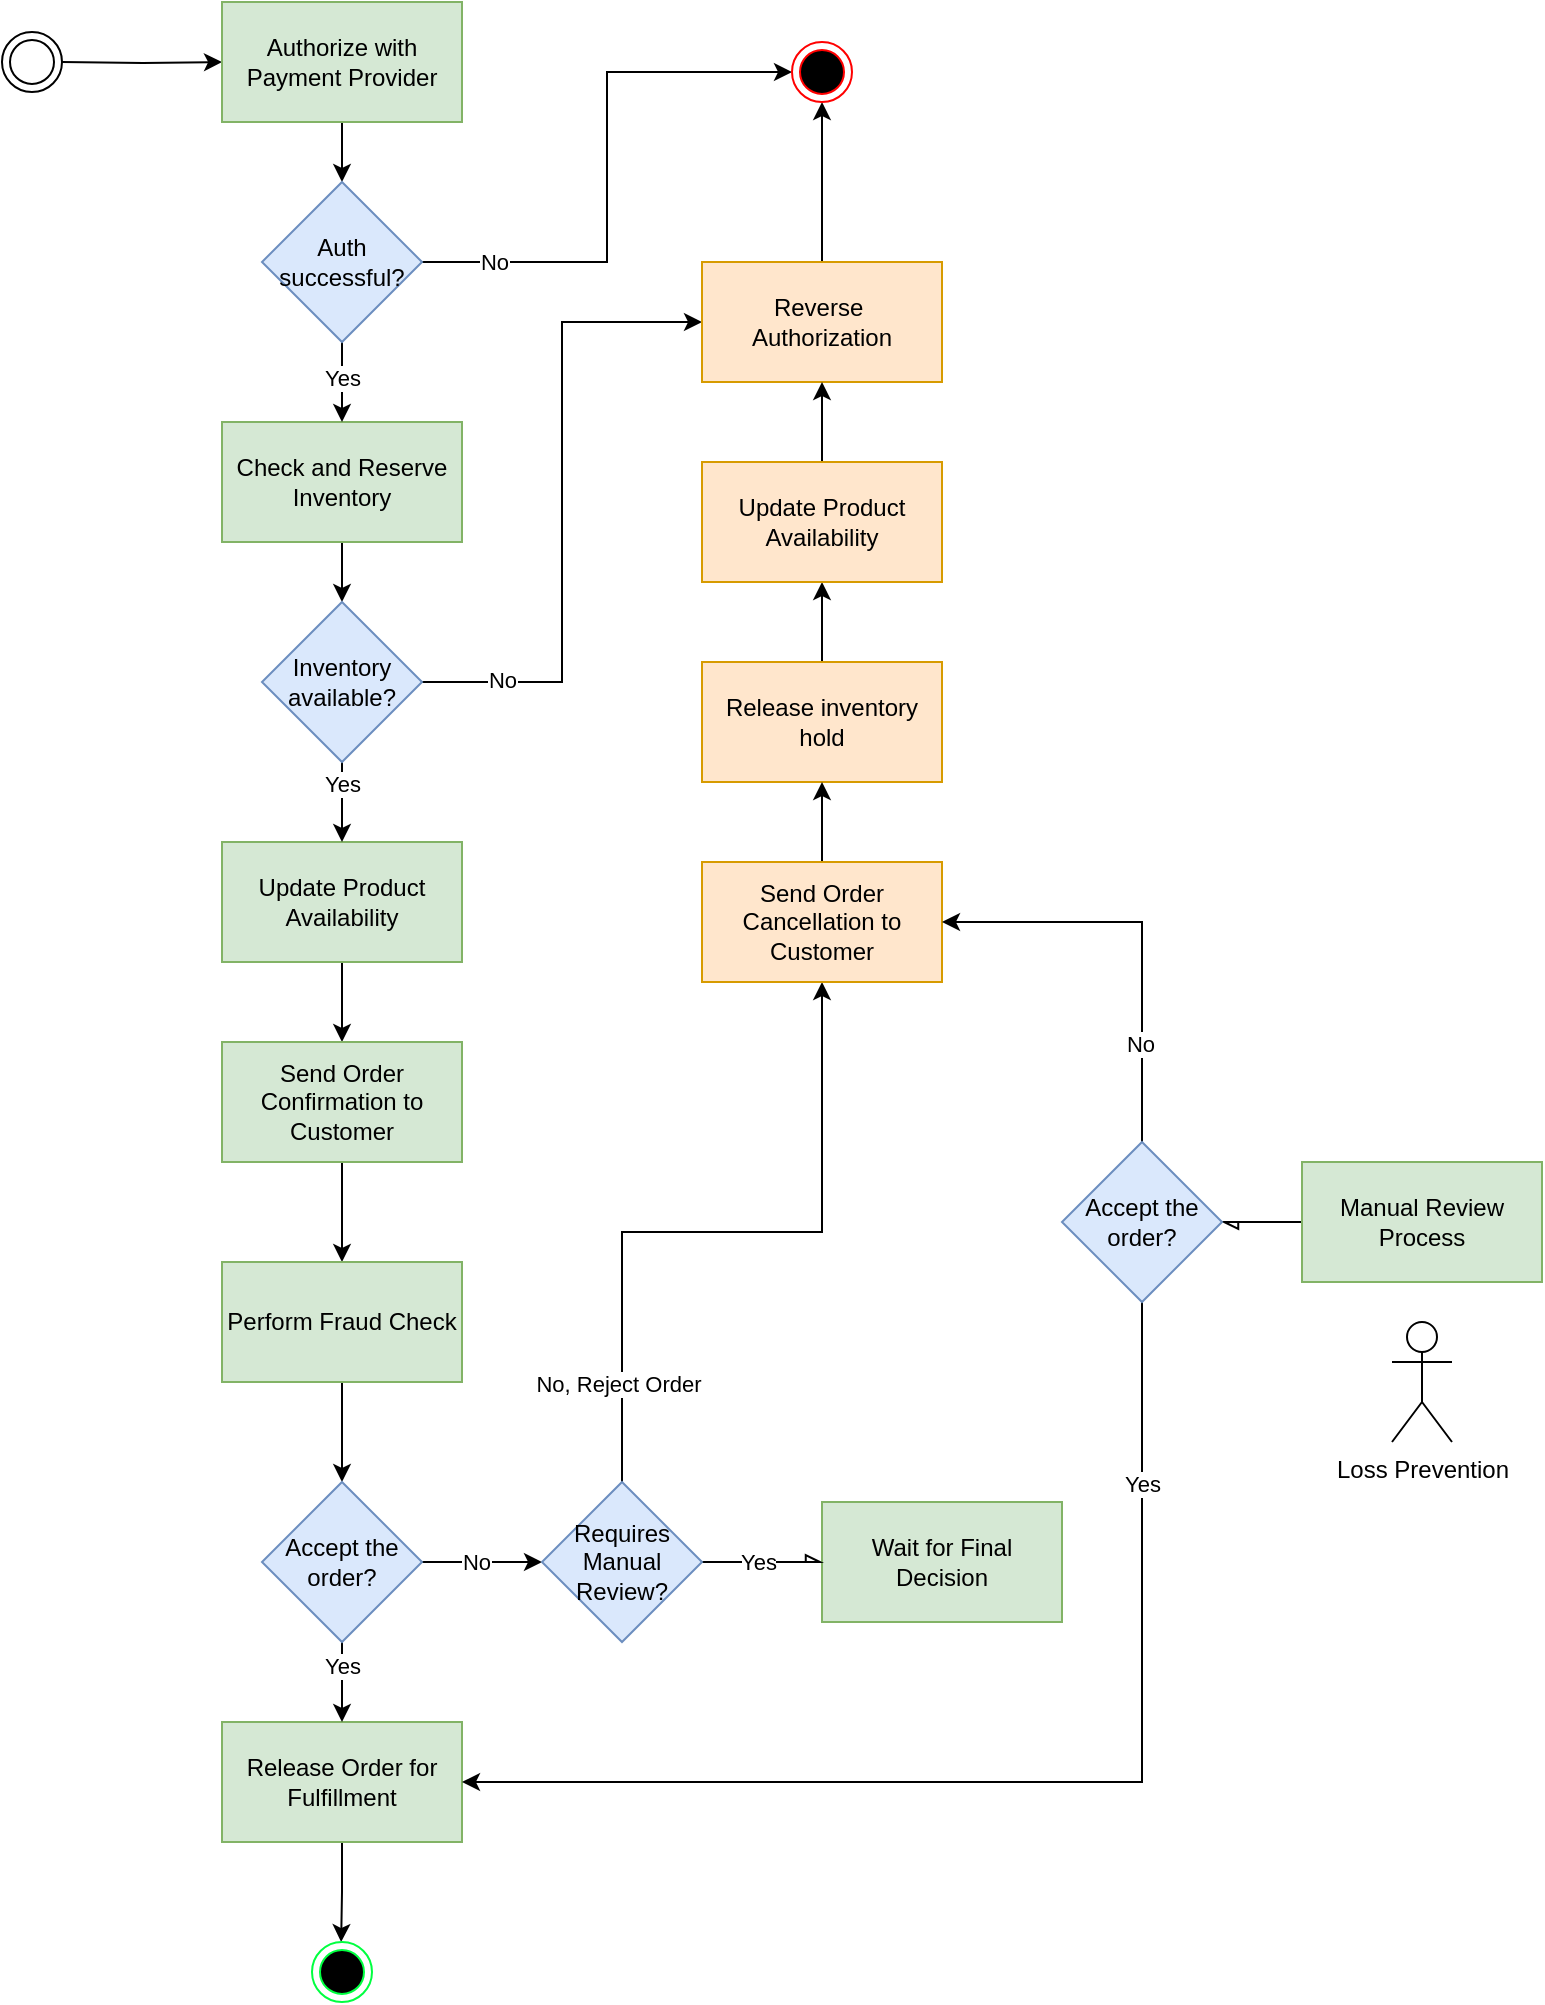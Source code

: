 <mxfile version="26.2.14">
  <diagram name="Page-1" id="Vj3m_5ih5yy2Hbi58xBz">
    <mxGraphModel dx="953" dy="1589" grid="1" gridSize="10" guides="1" tooltips="1" connect="1" arrows="1" fold="1" page="1" pageScale="1" pageWidth="850" pageHeight="1100" math="0" shadow="0">
      <root>
        <mxCell id="0" />
        <mxCell id="1" parent="0" />
        <mxCell id="iplLW6rDe4Sud-mIpLHP-9" style="edgeStyle=orthogonalEdgeStyle;rounded=0;orthogonalLoop=1;jettySize=auto;html=1;exitX=1;exitY=0.5;exitDx=0;exitDy=0;entryX=0;entryY=0.5;entryDx=0;entryDy=0;" edge="1" parent="1" target="iplLW6rDe4Sud-mIpLHP-2">
          <mxGeometry relative="1" as="geometry">
            <mxPoint x="60" y="90" as="sourcePoint" />
          </mxGeometry>
        </mxCell>
        <mxCell id="iplLW6rDe4Sud-mIpLHP-12" style="edgeStyle=orthogonalEdgeStyle;rounded=0;orthogonalLoop=1;jettySize=auto;html=1;exitX=0.5;exitY=1;exitDx=0;exitDy=0;entryX=0.5;entryY=0;entryDx=0;entryDy=0;" edge="1" parent="1" source="iplLW6rDe4Sud-mIpLHP-2" target="iplLW6rDe4Sud-mIpLHP-10">
          <mxGeometry relative="1" as="geometry" />
        </mxCell>
        <mxCell id="iplLW6rDe4Sud-mIpLHP-2" value="Authorize with Payment Provider" style="rounded=0;whiteSpace=wrap;html=1;fillColor=#d5e8d4;strokeColor=#82b366;" vertex="1" parent="1">
          <mxGeometry x="140" y="60" width="120" height="60" as="geometry" />
        </mxCell>
        <mxCell id="iplLW6rDe4Sud-mIpLHP-19" style="edgeStyle=orthogonalEdgeStyle;rounded=0;orthogonalLoop=1;jettySize=auto;html=1;exitX=0.5;exitY=1;exitDx=0;exitDy=0;entryX=0.5;entryY=0;entryDx=0;entryDy=0;" edge="1" parent="1" source="iplLW6rDe4Sud-mIpLHP-3" target="iplLW6rDe4Sud-mIpLHP-16">
          <mxGeometry relative="1" as="geometry" />
        </mxCell>
        <mxCell id="iplLW6rDe4Sud-mIpLHP-3" value="Check and Reserve Inventory" style="rounded=0;whiteSpace=wrap;html=1;fillColor=#d5e8d4;strokeColor=#82b366;" vertex="1" parent="1">
          <mxGeometry x="140" y="270" width="120" height="60" as="geometry" />
        </mxCell>
        <mxCell id="iplLW6rDe4Sud-mIpLHP-14" style="edgeStyle=orthogonalEdgeStyle;rounded=0;orthogonalLoop=1;jettySize=auto;html=1;exitX=0.5;exitY=1;exitDx=0;exitDy=0;" edge="1" parent="1" source="iplLW6rDe4Sud-mIpLHP-4" target="iplLW6rDe4Sud-mIpLHP-5">
          <mxGeometry relative="1" as="geometry" />
        </mxCell>
        <mxCell id="iplLW6rDe4Sud-mIpLHP-4" value="Update Product Availability" style="rounded=0;whiteSpace=wrap;html=1;fillColor=#d5e8d4;strokeColor=#82b366;" vertex="1" parent="1">
          <mxGeometry x="140" y="480" width="120" height="60" as="geometry" />
        </mxCell>
        <mxCell id="iplLW6rDe4Sud-mIpLHP-15" style="edgeStyle=orthogonalEdgeStyle;rounded=0;orthogonalLoop=1;jettySize=auto;html=1;exitX=0.5;exitY=1;exitDx=0;exitDy=0;entryX=0.5;entryY=0;entryDx=0;entryDy=0;" edge="1" parent="1" source="iplLW6rDe4Sud-mIpLHP-5" target="iplLW6rDe4Sud-mIpLHP-7">
          <mxGeometry relative="1" as="geometry" />
        </mxCell>
        <mxCell id="iplLW6rDe4Sud-mIpLHP-5" value="Send Order Confirmation to Customer" style="rounded=0;whiteSpace=wrap;html=1;fillColor=#d5e8d4;strokeColor=#82b366;" vertex="1" parent="1">
          <mxGeometry x="140" y="580" width="120" height="60" as="geometry" />
        </mxCell>
        <mxCell id="iplLW6rDe4Sud-mIpLHP-26" style="edgeStyle=orthogonalEdgeStyle;rounded=0;orthogonalLoop=1;jettySize=auto;html=1;exitX=0.5;exitY=1;exitDx=0;exitDy=0;entryX=0.5;entryY=0;entryDx=0;entryDy=0;" edge="1" parent="1" source="iplLW6rDe4Sud-mIpLHP-7" target="iplLW6rDe4Sud-mIpLHP-24">
          <mxGeometry relative="1" as="geometry" />
        </mxCell>
        <mxCell id="iplLW6rDe4Sud-mIpLHP-7" value="Perform Fraud Check" style="rounded=0;whiteSpace=wrap;html=1;fillColor=#d5e8d4;strokeColor=#82b366;" vertex="1" parent="1">
          <mxGeometry x="140" y="690" width="120" height="60" as="geometry" />
        </mxCell>
        <mxCell id="iplLW6rDe4Sud-mIpLHP-40" style="edgeStyle=orthogonalEdgeStyle;rounded=0;orthogonalLoop=1;jettySize=auto;html=1;exitX=0.5;exitY=1;exitDx=0;exitDy=0;" edge="1" parent="1" source="iplLW6rDe4Sud-mIpLHP-8">
          <mxGeometry relative="1" as="geometry">
            <mxPoint x="199.571" y="1030" as="targetPoint" />
          </mxGeometry>
        </mxCell>
        <mxCell id="iplLW6rDe4Sud-mIpLHP-8" value="Release Order for Fulfillment" style="rounded=0;whiteSpace=wrap;html=1;fillColor=#d5e8d4;strokeColor=#82b366;" vertex="1" parent="1">
          <mxGeometry x="140" y="920" width="120" height="60" as="geometry" />
        </mxCell>
        <mxCell id="iplLW6rDe4Sud-mIpLHP-11" style="edgeStyle=orthogonalEdgeStyle;rounded=0;orthogonalLoop=1;jettySize=auto;html=1;exitX=0.5;exitY=1;exitDx=0;exitDy=0;" edge="1" parent="1" source="iplLW6rDe4Sud-mIpLHP-10" target="iplLW6rDe4Sud-mIpLHP-3">
          <mxGeometry relative="1" as="geometry" />
        </mxCell>
        <mxCell id="iplLW6rDe4Sud-mIpLHP-65" value="Yes" style="edgeLabel;html=1;align=center;verticalAlign=middle;resizable=0;points=[];" vertex="1" connectable="0" parent="iplLW6rDe4Sud-mIpLHP-11">
          <mxGeometry x="-0.124" relative="1" as="geometry">
            <mxPoint as="offset" />
          </mxGeometry>
        </mxCell>
        <mxCell id="iplLW6rDe4Sud-mIpLHP-63" style="edgeStyle=orthogonalEdgeStyle;rounded=0;orthogonalLoop=1;jettySize=auto;html=1;exitX=1;exitY=0.5;exitDx=0;exitDy=0;entryX=0;entryY=0.5;entryDx=0;entryDy=0;" edge="1" parent="1" source="iplLW6rDe4Sud-mIpLHP-10" target="iplLW6rDe4Sud-mIpLHP-56">
          <mxGeometry relative="1" as="geometry" />
        </mxCell>
        <mxCell id="iplLW6rDe4Sud-mIpLHP-64" value="No" style="edgeLabel;html=1;align=center;verticalAlign=middle;resizable=0;points=[];" vertex="1" connectable="0" parent="iplLW6rDe4Sud-mIpLHP-63">
          <mxGeometry x="-0.747" y="4" relative="1" as="geometry">
            <mxPoint y="4" as="offset" />
          </mxGeometry>
        </mxCell>
        <mxCell id="iplLW6rDe4Sud-mIpLHP-10" value="Auth successful?" style="rhombus;whiteSpace=wrap;html=1;fillColor=#dae8fc;strokeColor=#6c8ebf;" vertex="1" parent="1">
          <mxGeometry x="160" y="150" width="80" height="80" as="geometry" />
        </mxCell>
        <mxCell id="iplLW6rDe4Sud-mIpLHP-17" style="edgeStyle=orthogonalEdgeStyle;rounded=0;orthogonalLoop=1;jettySize=auto;html=1;exitX=0.5;exitY=1;exitDx=0;exitDy=0;" edge="1" parent="1" source="iplLW6rDe4Sud-mIpLHP-16" target="iplLW6rDe4Sud-mIpLHP-4">
          <mxGeometry relative="1" as="geometry" />
        </mxCell>
        <mxCell id="iplLW6rDe4Sud-mIpLHP-62" value="Yes" style="edgeLabel;html=1;align=center;verticalAlign=middle;resizable=0;points=[];" vertex="1" connectable="0" parent="iplLW6rDe4Sud-mIpLHP-17">
          <mxGeometry x="-0.519" y="-3" relative="1" as="geometry">
            <mxPoint x="3" y="1" as="offset" />
          </mxGeometry>
        </mxCell>
        <mxCell id="iplLW6rDe4Sud-mIpLHP-42" style="edgeStyle=orthogonalEdgeStyle;rounded=0;orthogonalLoop=1;jettySize=auto;html=1;exitX=1;exitY=0.5;exitDx=0;exitDy=0;entryX=0;entryY=0.5;entryDx=0;entryDy=0;" edge="1" parent="1" source="iplLW6rDe4Sud-mIpLHP-16" target="iplLW6rDe4Sud-mIpLHP-21">
          <mxGeometry relative="1" as="geometry" />
        </mxCell>
        <mxCell id="iplLW6rDe4Sud-mIpLHP-52" value="No" style="edgeLabel;html=1;align=center;verticalAlign=middle;resizable=0;points=[];" vertex="1" connectable="0" parent="iplLW6rDe4Sud-mIpLHP-42">
          <mxGeometry x="-0.749" y="1" relative="1" as="geometry">
            <mxPoint as="offset" />
          </mxGeometry>
        </mxCell>
        <mxCell id="iplLW6rDe4Sud-mIpLHP-16" value="Inventory available?" style="rhombus;whiteSpace=wrap;html=1;fillColor=#dae8fc;strokeColor=#6c8ebf;" vertex="1" parent="1">
          <mxGeometry x="160" y="360" width="80" height="80" as="geometry" />
        </mxCell>
        <mxCell id="iplLW6rDe4Sud-mIpLHP-38" style="edgeStyle=orthogonalEdgeStyle;rounded=0;orthogonalLoop=1;jettySize=auto;html=1;exitX=0.5;exitY=0;exitDx=0;exitDy=0;entryX=0.5;entryY=1;entryDx=0;entryDy=0;" edge="1" parent="1" source="iplLW6rDe4Sud-mIpLHP-20" target="iplLW6rDe4Sud-mIpLHP-23">
          <mxGeometry relative="1" as="geometry" />
        </mxCell>
        <mxCell id="iplLW6rDe4Sud-mIpLHP-20" value="Release inventory hold" style="rounded=0;whiteSpace=wrap;html=1;fillColor=#ffe6cc;strokeColor=#d79b00;" vertex="1" parent="1">
          <mxGeometry x="380" y="390" width="120" height="60" as="geometry" />
        </mxCell>
        <mxCell id="iplLW6rDe4Sud-mIpLHP-55" style="edgeStyle=orthogonalEdgeStyle;rounded=0;orthogonalLoop=1;jettySize=auto;html=1;exitX=0.5;exitY=0;exitDx=0;exitDy=0;entryX=0.5;entryY=1;entryDx=0;entryDy=0;" edge="1" parent="1" source="iplLW6rDe4Sud-mIpLHP-21" target="iplLW6rDe4Sud-mIpLHP-56">
          <mxGeometry relative="1" as="geometry">
            <mxPoint x="439.385" y="140" as="targetPoint" />
          </mxGeometry>
        </mxCell>
        <mxCell id="iplLW6rDe4Sud-mIpLHP-21" value="Reverse&amp;nbsp;&lt;div&gt;Authorization&lt;/div&gt;" style="rounded=0;whiteSpace=wrap;html=1;fillColor=#ffe6cc;strokeColor=#d79b00;" vertex="1" parent="1">
          <mxGeometry x="380" y="190" width="120" height="60" as="geometry" />
        </mxCell>
        <mxCell id="iplLW6rDe4Sud-mIpLHP-39" style="edgeStyle=orthogonalEdgeStyle;rounded=0;orthogonalLoop=1;jettySize=auto;html=1;exitX=0.5;exitY=0;exitDx=0;exitDy=0;entryX=0.5;entryY=1;entryDx=0;entryDy=0;" edge="1" parent="1" source="iplLW6rDe4Sud-mIpLHP-23" target="iplLW6rDe4Sud-mIpLHP-21">
          <mxGeometry relative="1" as="geometry" />
        </mxCell>
        <mxCell id="iplLW6rDe4Sud-mIpLHP-23" value="Update Product Availability" style="rounded=0;whiteSpace=wrap;html=1;fillColor=#ffe6cc;strokeColor=#d79b00;" vertex="1" parent="1">
          <mxGeometry x="380" y="290" width="120" height="60" as="geometry" />
        </mxCell>
        <mxCell id="iplLW6rDe4Sud-mIpLHP-25" style="edgeStyle=orthogonalEdgeStyle;rounded=0;orthogonalLoop=1;jettySize=auto;html=1;exitX=0.5;exitY=1;exitDx=0;exitDy=0;" edge="1" parent="1" source="iplLW6rDe4Sud-mIpLHP-24" target="iplLW6rDe4Sud-mIpLHP-8">
          <mxGeometry relative="1" as="geometry" />
        </mxCell>
        <mxCell id="iplLW6rDe4Sud-mIpLHP-53" value="Yes" style="edgeLabel;html=1;align=center;verticalAlign=middle;resizable=0;points=[];" vertex="1" connectable="0" parent="iplLW6rDe4Sud-mIpLHP-25">
          <mxGeometry x="-0.422" relative="1" as="geometry">
            <mxPoint as="offset" />
          </mxGeometry>
        </mxCell>
        <mxCell id="iplLW6rDe4Sud-mIpLHP-31" style="edgeStyle=orthogonalEdgeStyle;rounded=0;orthogonalLoop=1;jettySize=auto;html=1;exitX=1;exitY=0.5;exitDx=0;exitDy=0;entryX=0;entryY=0.5;entryDx=0;entryDy=0;" edge="1" parent="1" source="iplLW6rDe4Sud-mIpLHP-24" target="iplLW6rDe4Sud-mIpLHP-30">
          <mxGeometry relative="1" as="geometry" />
        </mxCell>
        <mxCell id="iplLW6rDe4Sud-mIpLHP-54" value="No" style="edgeLabel;html=1;align=center;verticalAlign=middle;resizable=0;points=[];" vertex="1" connectable="0" parent="iplLW6rDe4Sud-mIpLHP-31">
          <mxGeometry x="-0.122" y="3" relative="1" as="geometry">
            <mxPoint y="3" as="offset" />
          </mxGeometry>
        </mxCell>
        <mxCell id="iplLW6rDe4Sud-mIpLHP-24" value="Accept the order?" style="rhombus;whiteSpace=wrap;html=1;fillColor=#dae8fc;strokeColor=#6c8ebf;" vertex="1" parent="1">
          <mxGeometry x="160" y="800" width="80" height="80" as="geometry" />
        </mxCell>
        <mxCell id="iplLW6rDe4Sud-mIpLHP-28" value="Wait for Final Decision" style="rounded=0;whiteSpace=wrap;html=1;fillColor=#d5e8d4;strokeColor=#82b366;" vertex="1" parent="1">
          <mxGeometry x="440" y="810" width="120" height="60" as="geometry" />
        </mxCell>
        <mxCell id="iplLW6rDe4Sud-mIpLHP-32" style="edgeStyle=orthogonalEdgeStyle;rounded=0;orthogonalLoop=1;jettySize=auto;html=1;exitX=0.5;exitY=0;exitDx=0;exitDy=0;entryX=0.5;entryY=1;entryDx=0;entryDy=0;" edge="1" parent="1" source="iplLW6rDe4Sud-mIpLHP-30" target="iplLW6rDe4Sud-mIpLHP-41">
          <mxGeometry relative="1" as="geometry">
            <mxPoint x="420" y="620" as="targetPoint" />
          </mxGeometry>
        </mxCell>
        <mxCell id="iplLW6rDe4Sud-mIpLHP-43" value="No, Reject Order" style="edgeLabel;html=1;align=center;verticalAlign=middle;resizable=0;points=[];" vertex="1" connectable="0" parent="iplLW6rDe4Sud-mIpLHP-32">
          <mxGeometry x="-0.72" y="2" relative="1" as="geometry">
            <mxPoint as="offset" />
          </mxGeometry>
        </mxCell>
        <mxCell id="iplLW6rDe4Sud-mIpLHP-33" style="edgeStyle=orthogonalEdgeStyle;rounded=0;orthogonalLoop=1;jettySize=auto;html=1;exitX=1;exitY=0.5;exitDx=0;exitDy=0;entryX=0;entryY=0.5;entryDx=0;entryDy=0;endArrow=async;endFill=0;" edge="1" parent="1" source="iplLW6rDe4Sud-mIpLHP-30" target="iplLW6rDe4Sud-mIpLHP-28">
          <mxGeometry relative="1" as="geometry" />
        </mxCell>
        <mxCell id="iplLW6rDe4Sud-mIpLHP-44" value="Yes" style="edgeLabel;html=1;align=center;verticalAlign=middle;resizable=0;points=[];" vertex="1" connectable="0" parent="iplLW6rDe4Sud-mIpLHP-33">
          <mxGeometry x="-0.449" y="2" relative="1" as="geometry">
            <mxPoint x="11" y="2" as="offset" />
          </mxGeometry>
        </mxCell>
        <mxCell id="iplLW6rDe4Sud-mIpLHP-30" value="Requires Manual Review?" style="rhombus;whiteSpace=wrap;html=1;fillColor=#dae8fc;strokeColor=#6c8ebf;" vertex="1" parent="1">
          <mxGeometry x="300" y="800" width="80" height="80" as="geometry" />
        </mxCell>
        <mxCell id="iplLW6rDe4Sud-mIpLHP-45" style="edgeStyle=orthogonalEdgeStyle;rounded=0;orthogonalLoop=1;jettySize=auto;html=1;entryX=0.5;entryY=1;entryDx=0;entryDy=0;" edge="1" parent="1" source="iplLW6rDe4Sud-mIpLHP-41" target="iplLW6rDe4Sud-mIpLHP-20">
          <mxGeometry relative="1" as="geometry" />
        </mxCell>
        <mxCell id="iplLW6rDe4Sud-mIpLHP-41" value="Send Order Cancellation to Customer" style="rounded=0;whiteSpace=wrap;html=1;fillColor=#ffe6cc;strokeColor=#d79b00;" vertex="1" parent="1">
          <mxGeometry x="380" y="490" width="120" height="60" as="geometry" />
        </mxCell>
        <mxCell id="iplLW6rDe4Sud-mIpLHP-49" style="edgeStyle=orthogonalEdgeStyle;rounded=0;orthogonalLoop=1;jettySize=auto;html=1;exitX=0;exitY=0.5;exitDx=0;exitDy=0;entryX=1;entryY=0.5;entryDx=0;entryDy=0;endArrow=async;endFill=0;" edge="1" parent="1" source="iplLW6rDe4Sud-mIpLHP-47" target="iplLW6rDe4Sud-mIpLHP-48">
          <mxGeometry relative="1" as="geometry" />
        </mxCell>
        <mxCell id="iplLW6rDe4Sud-mIpLHP-47" value="Manual Review Process" style="rounded=0;whiteSpace=wrap;html=1;fillColor=#d5e8d4;strokeColor=#82b366;" vertex="1" parent="1">
          <mxGeometry x="680" y="640" width="120" height="60" as="geometry" />
        </mxCell>
        <mxCell id="iplLW6rDe4Sud-mIpLHP-50" style="edgeStyle=orthogonalEdgeStyle;rounded=0;orthogonalLoop=1;jettySize=auto;html=1;entryX=1;entryY=0.5;entryDx=0;entryDy=0;" edge="1" parent="1" source="iplLW6rDe4Sud-mIpLHP-48" target="iplLW6rDe4Sud-mIpLHP-8">
          <mxGeometry relative="1" as="geometry">
            <Array as="points">
              <mxPoint x="600" y="950" />
            </Array>
          </mxGeometry>
        </mxCell>
        <mxCell id="iplLW6rDe4Sud-mIpLHP-61" value="Yes" style="edgeLabel;html=1;align=center;verticalAlign=middle;resizable=0;points=[];" vertex="1" connectable="0" parent="iplLW6rDe4Sud-mIpLHP-50">
          <mxGeometry x="-0.688" relative="1" as="geometry">
            <mxPoint as="offset" />
          </mxGeometry>
        </mxCell>
        <mxCell id="iplLW6rDe4Sud-mIpLHP-51" style="edgeStyle=orthogonalEdgeStyle;rounded=0;orthogonalLoop=1;jettySize=auto;html=1;exitX=0.5;exitY=0;exitDx=0;exitDy=0;entryX=1;entryY=0.5;entryDx=0;entryDy=0;" edge="1" parent="1" source="iplLW6rDe4Sud-mIpLHP-48" target="iplLW6rDe4Sud-mIpLHP-41">
          <mxGeometry relative="1" as="geometry" />
        </mxCell>
        <mxCell id="iplLW6rDe4Sud-mIpLHP-60" value="No" style="edgeLabel;html=1;align=center;verticalAlign=middle;resizable=0;points=[];" vertex="1" connectable="0" parent="iplLW6rDe4Sud-mIpLHP-51">
          <mxGeometry x="-0.534" y="1" relative="1" as="geometry">
            <mxPoint as="offset" />
          </mxGeometry>
        </mxCell>
        <mxCell id="iplLW6rDe4Sud-mIpLHP-48" value="Accept the order?" style="rhombus;whiteSpace=wrap;html=1;fillColor=#dae8fc;strokeColor=#6c8ebf;" vertex="1" parent="1">
          <mxGeometry x="560" y="630" width="80" height="80" as="geometry" />
        </mxCell>
        <mxCell id="iplLW6rDe4Sud-mIpLHP-56" value="" style="ellipse;html=1;shape=endState;fillColor=#000000;strokeColor=#ff0000;" vertex="1" parent="1">
          <mxGeometry x="425" y="80" width="30" height="30" as="geometry" />
        </mxCell>
        <mxCell id="iplLW6rDe4Sud-mIpLHP-57" value="" style="ellipse;html=1;shape=endState;fillColor=#000000;strokeColor=light-dark(#00ff40, #ff9090);" vertex="1" parent="1">
          <mxGeometry x="185" y="1030" width="30" height="30" as="geometry" />
        </mxCell>
        <mxCell id="iplLW6rDe4Sud-mIpLHP-58" value="" style="ellipse;shape=doubleEllipse;html=1;dashed=0;whiteSpace=wrap;aspect=fixed;" vertex="1" parent="1">
          <mxGeometry x="30" y="75" width="30" height="30" as="geometry" />
        </mxCell>
        <mxCell id="iplLW6rDe4Sud-mIpLHP-59" value="Loss Prevention" style="shape=umlActor;verticalLabelPosition=bottom;verticalAlign=top;html=1;outlineConnect=0;" vertex="1" parent="1">
          <mxGeometry x="725" y="720" width="30" height="60" as="geometry" />
        </mxCell>
      </root>
    </mxGraphModel>
  </diagram>
</mxfile>
